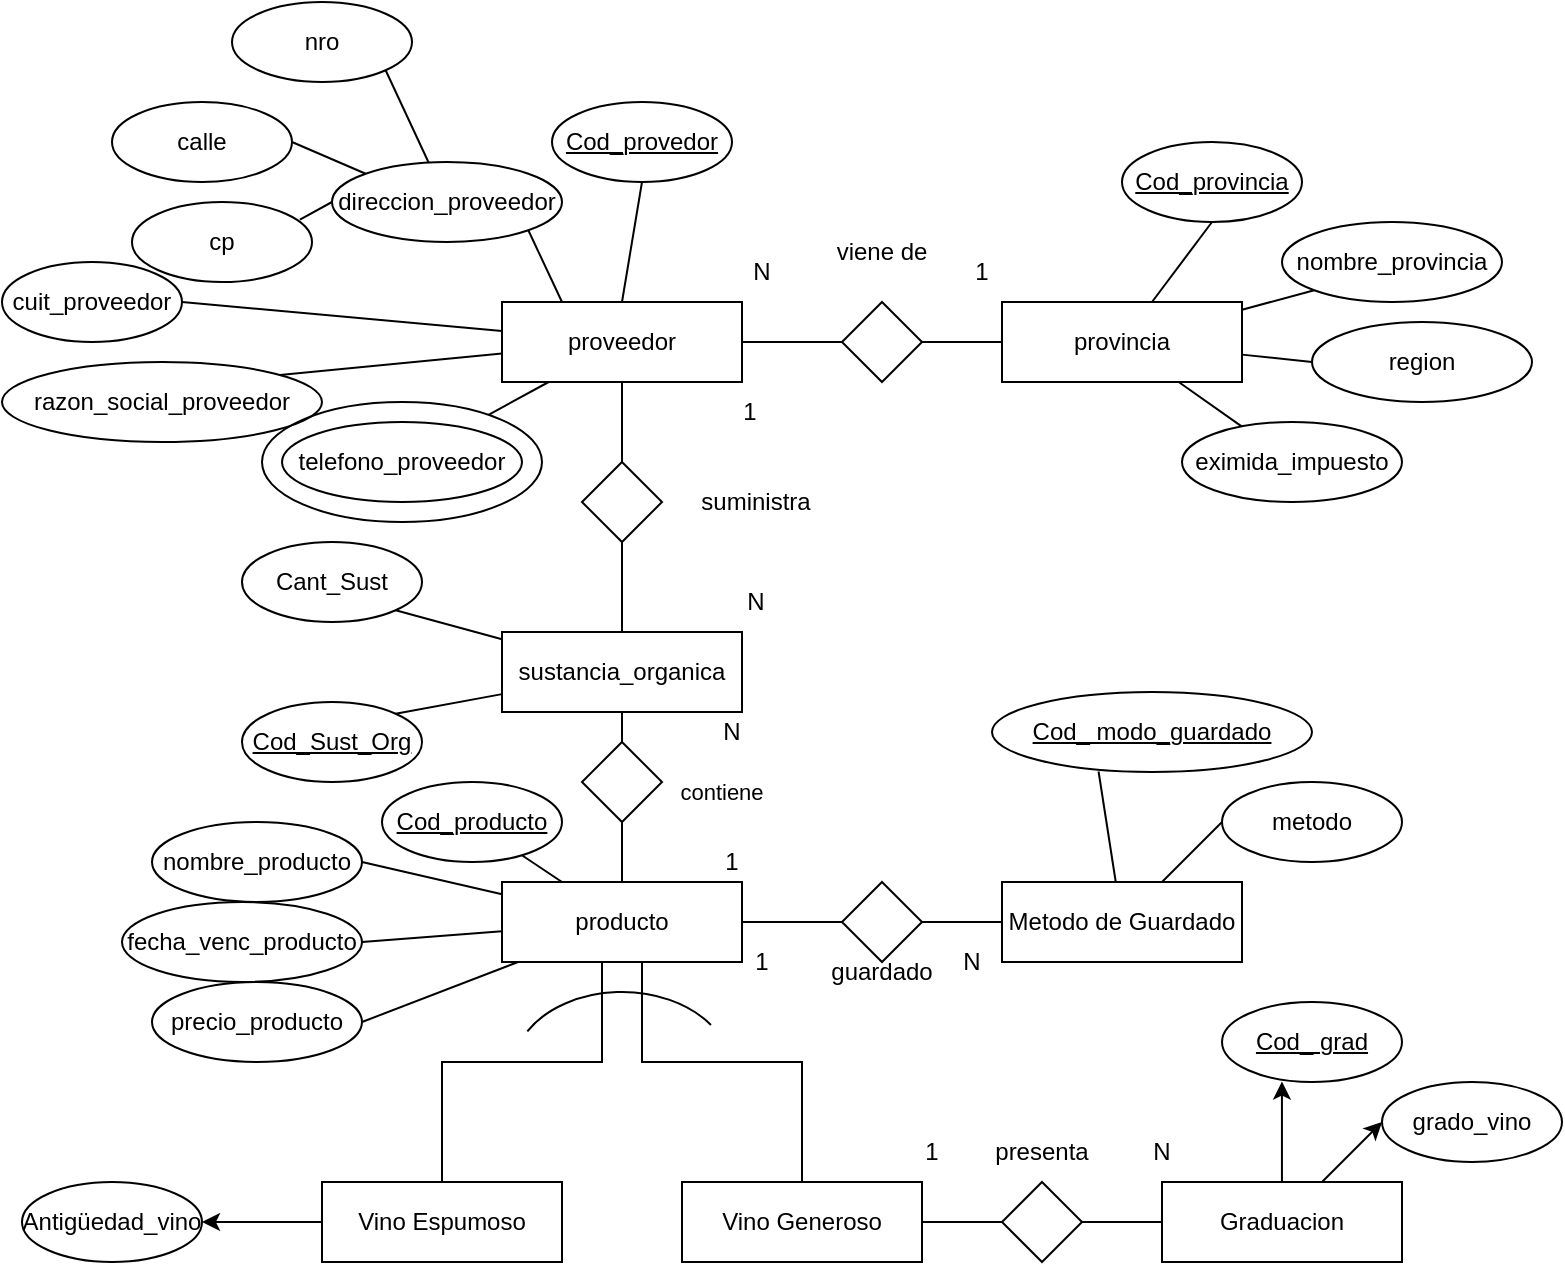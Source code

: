 <mxfile version="27.0.6">
  <diagram name="Página-1" id="CXLRczj3fuokDcTAWvKy">
    <mxGraphModel dx="3756" dy="1384" grid="1" gridSize="10" guides="1" tooltips="1" connect="1" arrows="1" fold="1" page="1" pageScale="1" pageWidth="827" pageHeight="1169" math="0" shadow="0">
      <root>
        <mxCell id="0" />
        <mxCell id="1" parent="0" />
        <mxCell id="NYzse5_KyK6MXLnURTMC-16" style="edgeStyle=orthogonalEdgeStyle;rounded=0;orthogonalLoop=1;jettySize=auto;html=1;exitX=0.5;exitY=1;exitDx=0;exitDy=0;entryX=0.5;entryY=0;entryDx=0;entryDy=0;strokeColor=default;curved=0;endArrow=none;startFill=0;" edge="1" parent="1" source="NYzse5_KyK6MXLnURTMC-7" target="NYzse5_KyK6MXLnURTMC-11">
          <mxGeometry relative="1" as="geometry">
            <Array as="points">
              <mxPoint x="310" y="650" />
              <mxPoint x="310" y="700" />
              <mxPoint x="230" y="700" />
            </Array>
          </mxGeometry>
        </mxCell>
        <mxCell id="NYzse5_KyK6MXLnURTMC-17" style="edgeStyle=orthogonalEdgeStyle;rounded=0;orthogonalLoop=1;jettySize=auto;html=1;exitX=0.75;exitY=1;exitDx=0;exitDy=0;entryX=0.5;entryY=0;entryDx=0;entryDy=0;strokeColor=default;curved=0;endArrow=none;startFill=0;" edge="1" parent="1" source="NYzse5_KyK6MXLnURTMC-7" target="NYzse5_KyK6MXLnURTMC-10">
          <mxGeometry relative="1" as="geometry">
            <Array as="points">
              <mxPoint x="330" y="650" />
              <mxPoint x="330" y="700" />
              <mxPoint x="410" y="700" />
            </Array>
          </mxGeometry>
        </mxCell>
        <mxCell id="NYzse5_KyK6MXLnURTMC-89" style="edgeStyle=none;shape=connector;rounded=0;orthogonalLoop=1;jettySize=auto;html=1;entryX=0.5;entryY=1;entryDx=0;entryDy=0;strokeColor=default;align=center;verticalAlign=middle;fontFamily=Helvetica;fontSize=11;fontColor=default;labelBackgroundColor=default;startFill=0;endArrow=none;" edge="1" parent="1" source="NYzse5_KyK6MXLnURTMC-7" target="NYzse5_KyK6MXLnURTMC-49">
          <mxGeometry relative="1" as="geometry" />
        </mxCell>
        <mxCell id="NYzse5_KyK6MXLnURTMC-95" style="edgeStyle=none;shape=connector;rounded=0;orthogonalLoop=1;jettySize=auto;html=1;entryX=1;entryY=0.5;entryDx=0;entryDy=0;strokeColor=default;align=center;verticalAlign=middle;fontFamily=Helvetica;fontSize=11;fontColor=default;labelBackgroundColor=default;startFill=0;endArrow=none;" edge="1" parent="1" source="NYzse5_KyK6MXLnURTMC-7" target="NYzse5_KyK6MXLnURTMC-93">
          <mxGeometry relative="1" as="geometry" />
        </mxCell>
        <mxCell id="NYzse5_KyK6MXLnURTMC-96" style="edgeStyle=none;shape=connector;rounded=0;orthogonalLoop=1;jettySize=auto;html=1;entryX=1;entryY=0.5;entryDx=0;entryDy=0;strokeColor=default;align=center;verticalAlign=middle;fontFamily=Helvetica;fontSize=11;fontColor=default;labelBackgroundColor=default;startFill=0;endArrow=none;" edge="1" parent="1" source="NYzse5_KyK6MXLnURTMC-7" target="NYzse5_KyK6MXLnURTMC-92">
          <mxGeometry relative="1" as="geometry" />
        </mxCell>
        <mxCell id="NYzse5_KyK6MXLnURTMC-97" style="edgeStyle=none;shape=connector;rounded=0;orthogonalLoop=1;jettySize=auto;html=1;entryX=1;entryY=0.5;entryDx=0;entryDy=0;strokeColor=default;align=center;verticalAlign=middle;fontFamily=Helvetica;fontSize=11;fontColor=default;labelBackgroundColor=default;startFill=0;endArrow=none;" edge="1" parent="1" source="NYzse5_KyK6MXLnURTMC-7" target="NYzse5_KyK6MXLnURTMC-94">
          <mxGeometry relative="1" as="geometry" />
        </mxCell>
        <mxCell id="NYzse5_KyK6MXLnURTMC-108" style="edgeStyle=none;shape=connector;rounded=0;orthogonalLoop=1;jettySize=auto;html=1;entryX=0;entryY=0.5;entryDx=0;entryDy=0;strokeColor=default;align=center;verticalAlign=middle;fontFamily=Helvetica;fontSize=11;fontColor=default;labelBackgroundColor=default;startFill=0;endArrow=none;" edge="1" parent="1" source="NYzse5_KyK6MXLnURTMC-7" target="NYzse5_KyK6MXLnURTMC-100">
          <mxGeometry relative="1" as="geometry" />
        </mxCell>
        <mxCell id="NYzse5_KyK6MXLnURTMC-7" value="producto" style="rounded=0;whiteSpace=wrap;html=1;" vertex="1" parent="1">
          <mxGeometry x="260" y="610" width="120" height="40" as="geometry" />
        </mxCell>
        <mxCell id="NYzse5_KyK6MXLnURTMC-32" style="edgeStyle=orthogonalEdgeStyle;rounded=0;orthogonalLoop=1;jettySize=auto;html=1;entryX=0;entryY=0.5;entryDx=0;entryDy=0;endArrow=none;startFill=0;" edge="1" parent="1" source="NYzse5_KyK6MXLnURTMC-10" target="NYzse5_KyK6MXLnURTMC-29">
          <mxGeometry relative="1" as="geometry" />
        </mxCell>
        <mxCell id="NYzse5_KyK6MXLnURTMC-10" value="Vino Generoso" style="rounded=0;whiteSpace=wrap;html=1;" vertex="1" parent="1">
          <mxGeometry x="350" y="760" width="120" height="40" as="geometry" />
        </mxCell>
        <mxCell id="NYzse5_KyK6MXLnURTMC-24" style="edgeStyle=orthogonalEdgeStyle;rounded=0;orthogonalLoop=1;jettySize=auto;html=1;" edge="1" parent="1" source="NYzse5_KyK6MXLnURTMC-11" target="NYzse5_KyK6MXLnURTMC-23">
          <mxGeometry relative="1" as="geometry" />
        </mxCell>
        <mxCell id="NYzse5_KyK6MXLnURTMC-11" value="Vino Espumoso" style="rounded=0;whiteSpace=wrap;html=1;" vertex="1" parent="1">
          <mxGeometry x="170" y="760" width="120" height="40" as="geometry" />
        </mxCell>
        <mxCell id="NYzse5_KyK6MXLnURTMC-83" style="edgeStyle=none;shape=connector;rounded=0;orthogonalLoop=1;jettySize=auto;html=1;strokeColor=default;align=center;verticalAlign=middle;fontFamily=Helvetica;fontSize=11;fontColor=default;labelBackgroundColor=default;startFill=0;endArrow=none;" edge="1" parent="1" source="NYzse5_KyK6MXLnURTMC-19" target="NYzse5_KyK6MXLnURTMC-7">
          <mxGeometry relative="1" as="geometry" />
        </mxCell>
        <mxCell id="NYzse5_KyK6MXLnURTMC-19" value="&lt;u&gt;Cod_producto&lt;/u&gt;" style="ellipse;whiteSpace=wrap;html=1;" vertex="1" parent="1">
          <mxGeometry x="200" y="560" width="90" height="40" as="geometry" />
        </mxCell>
        <mxCell id="NYzse5_KyK6MXLnURTMC-23" value="Antigüedad_vino" style="ellipse;whiteSpace=wrap;html=1;" vertex="1" parent="1">
          <mxGeometry x="20" y="760" width="90" height="40" as="geometry" />
        </mxCell>
        <mxCell id="NYzse5_KyK6MXLnURTMC-25" value="&lt;u&gt;Cod_ grad&lt;/u&gt;" style="ellipse;whiteSpace=wrap;html=1;" vertex="1" parent="1">
          <mxGeometry x="620" y="670" width="90" height="40" as="geometry" />
        </mxCell>
        <mxCell id="NYzse5_KyK6MXLnURTMC-39" style="edgeStyle=orthogonalEdgeStyle;rounded=0;orthogonalLoop=1;jettySize=auto;html=1;entryX=0;entryY=0.5;entryDx=0;entryDy=0;endArrow=none;startFill=0;" edge="1" parent="1" source="NYzse5_KyK6MXLnURTMC-29" target="NYzse5_KyK6MXLnURTMC-31">
          <mxGeometry relative="1" as="geometry" />
        </mxCell>
        <mxCell id="NYzse5_KyK6MXLnURTMC-29" value="" style="rhombus;whiteSpace=wrap;html=1;" vertex="1" parent="1">
          <mxGeometry x="510" y="760" width="40" height="40" as="geometry" />
        </mxCell>
        <mxCell id="NYzse5_KyK6MXLnURTMC-42" style="rounded=0;orthogonalLoop=1;jettySize=auto;html=1;entryX=0;entryY=0.5;entryDx=0;entryDy=0;" edge="1" parent="1" source="NYzse5_KyK6MXLnURTMC-31" target="NYzse5_KyK6MXLnURTMC-40">
          <mxGeometry relative="1" as="geometry" />
        </mxCell>
        <mxCell id="NYzse5_KyK6MXLnURTMC-31" value="Graduacion" style="rounded=0;whiteSpace=wrap;html=1;" vertex="1" parent="1">
          <mxGeometry x="590" y="760" width="120" height="40" as="geometry" />
        </mxCell>
        <mxCell id="NYzse5_KyK6MXLnURTMC-40" value="grado_vino" style="ellipse;whiteSpace=wrap;html=1;" vertex="1" parent="1">
          <mxGeometry x="700" y="710" width="90" height="40" as="geometry" />
        </mxCell>
        <mxCell id="NYzse5_KyK6MXLnURTMC-41" style="edgeStyle=orthogonalEdgeStyle;rounded=0;orthogonalLoop=1;jettySize=auto;html=1;entryX=0.333;entryY=0.994;entryDx=0;entryDy=0;entryPerimeter=0;" edge="1" parent="1" source="NYzse5_KyK6MXLnURTMC-31" target="NYzse5_KyK6MXLnURTMC-25">
          <mxGeometry relative="1" as="geometry" />
        </mxCell>
        <mxCell id="NYzse5_KyK6MXLnURTMC-45" value="1" style="text;html=1;align=center;verticalAlign=middle;whiteSpace=wrap;rounded=0;" vertex="1" parent="1">
          <mxGeometry x="445" y="730" width="60" height="30" as="geometry" />
        </mxCell>
        <mxCell id="NYzse5_KyK6MXLnURTMC-46" value="N" style="text;html=1;align=center;verticalAlign=middle;whiteSpace=wrap;rounded=0;" vertex="1" parent="1">
          <mxGeometry x="560" y="730" width="60" height="30" as="geometry" />
        </mxCell>
        <mxCell id="NYzse5_KyK6MXLnURTMC-63" style="edgeStyle=none;rounded=0;orthogonalLoop=1;jettySize=auto;html=1;entryX=0.5;entryY=1;entryDx=0;entryDy=0;startArrow=none;startFill=0;endArrow=none;" edge="1" parent="1" source="NYzse5_KyK6MXLnURTMC-49" target="NYzse5_KyK6MXLnURTMC-51">
          <mxGeometry relative="1" as="geometry" />
        </mxCell>
        <mxCell id="NYzse5_KyK6MXLnURTMC-49" value="" style="rhombus;whiteSpace=wrap;html=1;" vertex="1" parent="1">
          <mxGeometry x="300" y="540" width="40" height="40" as="geometry" />
        </mxCell>
        <mxCell id="NYzse5_KyK6MXLnURTMC-50" value="presenta" style="text;html=1;align=center;verticalAlign=middle;whiteSpace=wrap;rounded=0;" vertex="1" parent="1">
          <mxGeometry x="500" y="730" width="60" height="30" as="geometry" />
        </mxCell>
        <mxCell id="NYzse5_KyK6MXLnURTMC-57" style="edgeStyle=none;rounded=0;orthogonalLoop=1;jettySize=auto;html=1;entryX=1;entryY=1;entryDx=0;entryDy=0;endArrow=none;startFill=0;" edge="1" parent="1" source="NYzse5_KyK6MXLnURTMC-51" target="NYzse5_KyK6MXLnURTMC-53">
          <mxGeometry relative="1" as="geometry" />
        </mxCell>
        <mxCell id="NYzse5_KyK6MXLnURTMC-87" style="edgeStyle=none;shape=connector;rounded=0;orthogonalLoop=1;jettySize=auto;html=1;entryX=1;entryY=0;entryDx=0;entryDy=0;strokeColor=default;align=center;verticalAlign=middle;fontFamily=Helvetica;fontSize=11;fontColor=default;labelBackgroundColor=default;startFill=0;endArrow=none;" edge="1" parent="1" source="NYzse5_KyK6MXLnURTMC-51" target="NYzse5_KyK6MXLnURTMC-52">
          <mxGeometry relative="1" as="geometry" />
        </mxCell>
        <mxCell id="NYzse5_KyK6MXLnURTMC-51" value="sustancia_organica" style="rounded=0;whiteSpace=wrap;html=1;" vertex="1" parent="1">
          <mxGeometry x="260" y="485" width="120" height="40" as="geometry" />
        </mxCell>
        <mxCell id="NYzse5_KyK6MXLnURTMC-52" value="&lt;u&gt;Cod_Sust_Org&lt;/u&gt;" style="ellipse;whiteSpace=wrap;html=1;" vertex="1" parent="1">
          <mxGeometry x="130" y="520" width="90" height="40" as="geometry" />
        </mxCell>
        <mxCell id="NYzse5_KyK6MXLnURTMC-53" value="Cant_Sust" style="ellipse;whiteSpace=wrap;html=1;" vertex="1" parent="1">
          <mxGeometry x="130" y="440" width="90" height="40" as="geometry" />
        </mxCell>
        <mxCell id="NYzse5_KyK6MXLnURTMC-61" value="" style="verticalLabelPosition=bottom;verticalAlign=top;html=1;shape=mxgraph.basic.arc;startAngle=0.835;endAngle=0.15;" vertex="1" parent="1">
          <mxGeometry x="265" y="665" width="110" height="80" as="geometry" />
        </mxCell>
        <mxCell id="NYzse5_KyK6MXLnURTMC-81" style="edgeStyle=none;shape=connector;rounded=0;orthogonalLoop=1;jettySize=auto;html=1;entryX=0;entryY=0.5;entryDx=0;entryDy=0;strokeColor=default;align=center;verticalAlign=middle;fontFamily=Helvetica;fontSize=11;fontColor=default;labelBackgroundColor=default;startFill=0;endArrow=none;" edge="1" parent="1" source="NYzse5_KyK6MXLnURTMC-65" target="NYzse5_KyK6MXLnURTMC-68">
          <mxGeometry relative="1" as="geometry" />
        </mxCell>
        <mxCell id="NYzse5_KyK6MXLnURTMC-110" style="edgeStyle=none;shape=connector;rounded=0;orthogonalLoop=1;jettySize=auto;html=1;entryX=1;entryY=0.5;entryDx=0;entryDy=0;strokeColor=default;align=center;verticalAlign=middle;fontFamily=Helvetica;fontSize=11;fontColor=default;labelBackgroundColor=default;startFill=0;endArrow=none;" edge="1" parent="1" source="NYzse5_KyK6MXLnURTMC-65" target="NYzse5_KyK6MXLnURTMC-67">
          <mxGeometry relative="1" as="geometry" />
        </mxCell>
        <mxCell id="NYzse5_KyK6MXLnURTMC-111" style="edgeStyle=none;shape=connector;rounded=0;orthogonalLoop=1;jettySize=auto;html=1;strokeColor=default;align=center;verticalAlign=middle;fontFamily=Helvetica;fontSize=11;fontColor=default;labelBackgroundColor=default;startFill=0;endArrow=none;" edge="1" parent="1" source="NYzse5_KyK6MXLnURTMC-65" target="NYzse5_KyK6MXLnURTMC-71">
          <mxGeometry relative="1" as="geometry" />
        </mxCell>
        <mxCell id="NYzse5_KyK6MXLnURTMC-116" style="edgeStyle=none;shape=connector;rounded=0;orthogonalLoop=1;jettySize=auto;html=1;entryX=0;entryY=0.5;entryDx=0;entryDy=0;strokeColor=default;align=center;verticalAlign=middle;fontFamily=Helvetica;fontSize=11;fontColor=default;labelBackgroundColor=default;startFill=0;endArrow=none;" edge="1" parent="1" source="NYzse5_KyK6MXLnURTMC-65" target="NYzse5_KyK6MXLnURTMC-112">
          <mxGeometry relative="1" as="geometry" />
        </mxCell>
        <mxCell id="NYzse5_KyK6MXLnURTMC-65" value="proveedor" style="rounded=0;whiteSpace=wrap;html=1;" vertex="1" parent="1">
          <mxGeometry x="260" y="320" width="120" height="40" as="geometry" />
        </mxCell>
        <mxCell id="NYzse5_KyK6MXLnURTMC-79" style="edgeStyle=none;shape=connector;rounded=0;orthogonalLoop=1;jettySize=auto;html=1;exitX=0.5;exitY=1;exitDx=0;exitDy=0;entryX=0.5;entryY=0;entryDx=0;entryDy=0;strokeColor=default;align=center;verticalAlign=middle;fontFamily=Helvetica;fontSize=11;fontColor=default;labelBackgroundColor=default;startFill=0;endArrow=none;" edge="1" parent="1" source="NYzse5_KyK6MXLnURTMC-66" target="NYzse5_KyK6MXLnURTMC-65">
          <mxGeometry relative="1" as="geometry" />
        </mxCell>
        <mxCell id="NYzse5_KyK6MXLnURTMC-66" value="&lt;u&gt;Cod_provedor&lt;/u&gt;" style="ellipse;whiteSpace=wrap;html=1;" vertex="1" parent="1">
          <mxGeometry x="285" y="220" width="90" height="40" as="geometry" />
        </mxCell>
        <mxCell id="NYzse5_KyK6MXLnURTMC-67" value="cuit_proveedor" style="ellipse;whiteSpace=wrap;html=1;" vertex="1" parent="1">
          <mxGeometry x="10" y="300" width="90" height="40" as="geometry" />
        </mxCell>
        <mxCell id="NYzse5_KyK6MXLnURTMC-68" value="razon_social_&lt;span style=&quot;background-color: transparent; color: light-dark(rgb(0, 0, 0), rgb(255, 255, 255));&quot;&gt;proveedor&lt;/span&gt;" style="ellipse;whiteSpace=wrap;html=1;" vertex="1" parent="1">
          <mxGeometry x="10" y="350" width="160" height="40" as="geometry" />
        </mxCell>
        <mxCell id="NYzse5_KyK6MXLnURTMC-75" style="edgeStyle=none;rounded=0;orthogonalLoop=1;jettySize=auto;html=1;entryX=1;entryY=1;entryDx=0;entryDy=0;endArrow=none;startFill=0;" edge="1" parent="1" source="NYzse5_KyK6MXLnURTMC-69" target="NYzse5_KyK6MXLnURTMC-74">
          <mxGeometry relative="1" as="geometry" />
        </mxCell>
        <mxCell id="NYzse5_KyK6MXLnURTMC-76" style="edgeStyle=none;shape=connector;rounded=0;orthogonalLoop=1;jettySize=auto;html=1;exitX=0;exitY=0;exitDx=0;exitDy=0;entryX=1;entryY=0.5;entryDx=0;entryDy=0;strokeColor=default;align=center;verticalAlign=middle;fontFamily=Helvetica;fontSize=11;fontColor=default;labelBackgroundColor=default;startFill=0;endArrow=none;" edge="1" parent="1" source="NYzse5_KyK6MXLnURTMC-69" target="NYzse5_KyK6MXLnURTMC-72">
          <mxGeometry relative="1" as="geometry" />
        </mxCell>
        <mxCell id="NYzse5_KyK6MXLnURTMC-78" style="edgeStyle=none;shape=connector;rounded=0;orthogonalLoop=1;jettySize=auto;html=1;exitX=1;exitY=1;exitDx=0;exitDy=0;entryX=0.25;entryY=0;entryDx=0;entryDy=0;strokeColor=default;align=center;verticalAlign=middle;fontFamily=Helvetica;fontSize=11;fontColor=default;labelBackgroundColor=default;startFill=0;endArrow=none;" edge="1" parent="1" source="NYzse5_KyK6MXLnURTMC-69" target="NYzse5_KyK6MXLnURTMC-65">
          <mxGeometry relative="1" as="geometry" />
        </mxCell>
        <mxCell id="NYzse5_KyK6MXLnURTMC-69" value="direccion_proveedor" style="ellipse;whiteSpace=wrap;html=1;" vertex="1" parent="1">
          <mxGeometry x="175" y="250" width="115" height="40" as="geometry" />
        </mxCell>
        <mxCell id="NYzse5_KyK6MXLnURTMC-70" value="telefono_proveedor" style="ellipse;whiteSpace=wrap;html=1;strokeColor=default;perimeterSpacing=8;" vertex="1" parent="1">
          <mxGeometry x="150" y="380" width="120" height="40" as="geometry" />
        </mxCell>
        <mxCell id="NYzse5_KyK6MXLnURTMC-71" value="" style="ellipse;whiteSpace=wrap;html=1;fillColor=none;" vertex="1" parent="1">
          <mxGeometry x="140" y="370" width="140" height="60" as="geometry" />
        </mxCell>
        <mxCell id="NYzse5_KyK6MXLnURTMC-72" value="calle" style="ellipse;whiteSpace=wrap;html=1;" vertex="1" parent="1">
          <mxGeometry x="65" y="220" width="90" height="40" as="geometry" />
        </mxCell>
        <mxCell id="NYzse5_KyK6MXLnURTMC-73" value="cp" style="ellipse;whiteSpace=wrap;html=1;" vertex="1" parent="1">
          <mxGeometry x="75" y="270" width="90" height="40" as="geometry" />
        </mxCell>
        <mxCell id="NYzse5_KyK6MXLnURTMC-74" value="nro" style="ellipse;whiteSpace=wrap;html=1;" vertex="1" parent="1">
          <mxGeometry x="125" y="170" width="90" height="40" as="geometry" />
        </mxCell>
        <mxCell id="NYzse5_KyK6MXLnURTMC-77" style="edgeStyle=none;shape=connector;rounded=0;orthogonalLoop=1;jettySize=auto;html=1;exitX=0;exitY=0.5;exitDx=0;exitDy=0;entryX=0.933;entryY=0.22;entryDx=0;entryDy=0;entryPerimeter=0;strokeColor=default;align=center;verticalAlign=middle;fontFamily=Helvetica;fontSize=11;fontColor=default;labelBackgroundColor=default;startFill=0;endArrow=none;" edge="1" parent="1" source="NYzse5_KyK6MXLnURTMC-69" target="NYzse5_KyK6MXLnURTMC-73">
          <mxGeometry relative="1" as="geometry" />
        </mxCell>
        <mxCell id="NYzse5_KyK6MXLnURTMC-84" value="1" style="text;html=1;align=center;verticalAlign=middle;whiteSpace=wrap;rounded=0;" vertex="1" parent="1">
          <mxGeometry x="345" y="585" width="60" height="30" as="geometry" />
        </mxCell>
        <mxCell id="NYzse5_KyK6MXLnURTMC-85" value="N" style="text;html=1;align=center;verticalAlign=middle;whiteSpace=wrap;rounded=0;" vertex="1" parent="1">
          <mxGeometry x="345" y="520" width="60" height="30" as="geometry" />
        </mxCell>
        <mxCell id="NYzse5_KyK6MXLnURTMC-90" style="edgeStyle=none;shape=connector;rounded=0;orthogonalLoop=1;jettySize=auto;html=1;entryX=0.5;entryY=0;entryDx=0;entryDy=0;strokeColor=default;align=center;verticalAlign=middle;fontFamily=Helvetica;fontSize=11;fontColor=default;labelBackgroundColor=default;startFill=0;endArrow=none;" edge="1" parent="1" source="NYzse5_KyK6MXLnURTMC-88" target="NYzse5_KyK6MXLnURTMC-51">
          <mxGeometry relative="1" as="geometry" />
        </mxCell>
        <mxCell id="NYzse5_KyK6MXLnURTMC-91" style="edgeStyle=none;shape=connector;rounded=0;orthogonalLoop=1;jettySize=auto;html=1;strokeColor=default;align=center;verticalAlign=middle;fontFamily=Helvetica;fontSize=11;fontColor=default;labelBackgroundColor=default;startFill=0;endArrow=none;" edge="1" parent="1" source="NYzse5_KyK6MXLnURTMC-88" target="NYzse5_KyK6MXLnURTMC-65">
          <mxGeometry relative="1" as="geometry" />
        </mxCell>
        <mxCell id="NYzse5_KyK6MXLnURTMC-88" value="" style="rhombus;whiteSpace=wrap;html=1;" vertex="1" parent="1">
          <mxGeometry x="300" y="400" width="40" height="40" as="geometry" />
        </mxCell>
        <mxCell id="NYzse5_KyK6MXLnURTMC-92" value="fecha_venc_producto" style="ellipse;whiteSpace=wrap;html=1;" vertex="1" parent="1">
          <mxGeometry x="70" y="620" width="120" height="40" as="geometry" />
        </mxCell>
        <mxCell id="NYzse5_KyK6MXLnURTMC-93" value="nombre_producto" style="ellipse;whiteSpace=wrap;html=1;" vertex="1" parent="1">
          <mxGeometry x="85" y="580" width="105" height="40" as="geometry" />
        </mxCell>
        <mxCell id="NYzse5_KyK6MXLnURTMC-94" value="precio_producto" style="ellipse;whiteSpace=wrap;html=1;" vertex="1" parent="1">
          <mxGeometry x="85" y="660" width="105" height="40" as="geometry" />
        </mxCell>
        <mxCell id="NYzse5_KyK6MXLnURTMC-98" value="&lt;u&gt;Cod_ modo_guardado&lt;/u&gt;" style="ellipse;whiteSpace=wrap;html=1;" vertex="1" parent="1">
          <mxGeometry x="505" y="515" width="160" height="40" as="geometry" />
        </mxCell>
        <mxCell id="NYzse5_KyK6MXLnURTMC-99" style="edgeStyle=orthogonalEdgeStyle;rounded=0;orthogonalLoop=1;jettySize=auto;html=1;entryX=0;entryY=0.5;entryDx=0;entryDy=0;endArrow=none;startFill=0;" edge="1" parent="1" source="NYzse5_KyK6MXLnURTMC-100" target="NYzse5_KyK6MXLnURTMC-102">
          <mxGeometry relative="1" as="geometry" />
        </mxCell>
        <mxCell id="NYzse5_KyK6MXLnURTMC-100" value="" style="rhombus;whiteSpace=wrap;html=1;" vertex="1" parent="1">
          <mxGeometry x="430" y="610" width="40" height="40" as="geometry" />
        </mxCell>
        <mxCell id="NYzse5_KyK6MXLnURTMC-101" style="rounded=0;orthogonalLoop=1;jettySize=auto;html=1;entryX=0;entryY=0.5;entryDx=0;entryDy=0;endArrow=none;startFill=0;" edge="1" parent="1" source="NYzse5_KyK6MXLnURTMC-102" target="NYzse5_KyK6MXLnURTMC-103">
          <mxGeometry relative="1" as="geometry" />
        </mxCell>
        <mxCell id="NYzse5_KyK6MXLnURTMC-102" value="Metodo de Guardado" style="rounded=0;whiteSpace=wrap;html=1;" vertex="1" parent="1">
          <mxGeometry x="510" y="610" width="120" height="40" as="geometry" />
        </mxCell>
        <mxCell id="NYzse5_KyK6MXLnURTMC-103" value="metodo" style="ellipse;whiteSpace=wrap;html=1;" vertex="1" parent="1">
          <mxGeometry x="620" y="560" width="90" height="40" as="geometry" />
        </mxCell>
        <mxCell id="NYzse5_KyK6MXLnURTMC-104" style="rounded=0;orthogonalLoop=1;jettySize=auto;html=1;entryX=0.333;entryY=0.994;entryDx=0;entryDy=0;entryPerimeter=0;endArrow=none;startFill=0;" edge="1" parent="1" source="NYzse5_KyK6MXLnURTMC-102" target="NYzse5_KyK6MXLnURTMC-98">
          <mxGeometry relative="1" as="geometry" />
        </mxCell>
        <mxCell id="NYzse5_KyK6MXLnURTMC-105" value="N" style="text;html=1;align=center;verticalAlign=middle;whiteSpace=wrap;rounded=0;" vertex="1" parent="1">
          <mxGeometry x="465" y="635" width="60" height="30" as="geometry" />
        </mxCell>
        <mxCell id="NYzse5_KyK6MXLnURTMC-106" value="guardado" style="text;html=1;align=center;verticalAlign=middle;whiteSpace=wrap;rounded=0;" vertex="1" parent="1">
          <mxGeometry x="420" y="640" width="60" height="30" as="geometry" />
        </mxCell>
        <mxCell id="NYzse5_KyK6MXLnURTMC-109" value="1" style="text;html=1;align=center;verticalAlign=middle;whiteSpace=wrap;rounded=0;" vertex="1" parent="1">
          <mxGeometry x="360" y="635" width="60" height="30" as="geometry" />
        </mxCell>
        <mxCell id="NYzse5_KyK6MXLnURTMC-117" style="edgeStyle=none;shape=connector;rounded=0;orthogonalLoop=1;jettySize=auto;html=1;strokeColor=default;align=center;verticalAlign=middle;fontFamily=Helvetica;fontSize=11;fontColor=default;labelBackgroundColor=default;startFill=0;endArrow=none;" edge="1" parent="1" source="NYzse5_KyK6MXLnURTMC-112" target="NYzse5_KyK6MXLnURTMC-115">
          <mxGeometry relative="1" as="geometry" />
        </mxCell>
        <mxCell id="NYzse5_KyK6MXLnURTMC-112" value="" style="rhombus;whiteSpace=wrap;html=1;" vertex="1" parent="1">
          <mxGeometry x="430" y="320" width="40" height="40" as="geometry" />
        </mxCell>
        <mxCell id="NYzse5_KyK6MXLnURTMC-113" value="viene de" style="text;html=1;align=center;verticalAlign=middle;whiteSpace=wrap;rounded=0;" vertex="1" parent="1">
          <mxGeometry x="420" y="280" width="60" height="30" as="geometry" />
        </mxCell>
        <mxCell id="NYzse5_KyK6MXLnURTMC-123" style="edgeStyle=none;shape=connector;rounded=0;orthogonalLoop=1;jettySize=auto;html=1;entryX=0.5;entryY=1;entryDx=0;entryDy=0;strokeColor=default;align=center;verticalAlign=middle;fontFamily=Helvetica;fontSize=11;fontColor=default;labelBackgroundColor=default;startFill=0;endArrow=none;" edge="1" parent="1" source="NYzse5_KyK6MXLnURTMC-115" target="NYzse5_KyK6MXLnURTMC-122">
          <mxGeometry relative="1" as="geometry" />
        </mxCell>
        <mxCell id="NYzse5_KyK6MXLnURTMC-124" style="edgeStyle=none;shape=connector;rounded=0;orthogonalLoop=1;jettySize=auto;html=1;entryX=0;entryY=1;entryDx=0;entryDy=0;strokeColor=default;align=center;verticalAlign=middle;fontFamily=Helvetica;fontSize=11;fontColor=default;labelBackgroundColor=default;startFill=0;endArrow=none;" edge="1" parent="1" source="NYzse5_KyK6MXLnURTMC-115" target="NYzse5_KyK6MXLnURTMC-121">
          <mxGeometry relative="1" as="geometry" />
        </mxCell>
        <mxCell id="NYzse5_KyK6MXLnURTMC-127" style="edgeStyle=none;shape=connector;rounded=0;orthogonalLoop=1;jettySize=auto;html=1;entryX=0;entryY=0.5;entryDx=0;entryDy=0;strokeColor=default;align=center;verticalAlign=middle;fontFamily=Helvetica;fontSize=11;fontColor=default;labelBackgroundColor=default;startFill=0;endArrow=none;" edge="1" parent="1" source="NYzse5_KyK6MXLnURTMC-115" target="NYzse5_KyK6MXLnURTMC-126">
          <mxGeometry relative="1" as="geometry" />
        </mxCell>
        <mxCell id="NYzse5_KyK6MXLnURTMC-129" style="edgeStyle=none;shape=connector;rounded=0;orthogonalLoop=1;jettySize=auto;html=1;strokeColor=default;align=center;verticalAlign=middle;fontFamily=Helvetica;fontSize=11;fontColor=default;labelBackgroundColor=default;startFill=0;endArrow=none;" edge="1" parent="1" source="NYzse5_KyK6MXLnURTMC-115" target="NYzse5_KyK6MXLnURTMC-128">
          <mxGeometry relative="1" as="geometry" />
        </mxCell>
        <mxCell id="NYzse5_KyK6MXLnURTMC-115" value="provincia" style="rounded=0;whiteSpace=wrap;html=1;" vertex="1" parent="1">
          <mxGeometry x="510" y="320" width="120" height="40" as="geometry" />
        </mxCell>
        <mxCell id="NYzse5_KyK6MXLnURTMC-118" value="1" style="text;html=1;align=center;verticalAlign=middle;whiteSpace=wrap;rounded=0;" vertex="1" parent="1">
          <mxGeometry x="470" y="290" width="60" height="30" as="geometry" />
        </mxCell>
        <mxCell id="NYzse5_KyK6MXLnURTMC-119" value="N" style="text;html=1;align=center;verticalAlign=middle;whiteSpace=wrap;rounded=0;" vertex="1" parent="1">
          <mxGeometry x="360" y="290" width="60" height="30" as="geometry" />
        </mxCell>
        <mxCell id="NYzse5_KyK6MXLnURTMC-121" value="nombre_provincia" style="ellipse;whiteSpace=wrap;html=1;" vertex="1" parent="1">
          <mxGeometry x="650" y="280" width="110" height="40" as="geometry" />
        </mxCell>
        <mxCell id="NYzse5_KyK6MXLnURTMC-122" value="&lt;u&gt;Cod_provincia&lt;/u&gt;" style="ellipse;whiteSpace=wrap;html=1;" vertex="1" parent="1">
          <mxGeometry x="570" y="240" width="90" height="40" as="geometry" />
        </mxCell>
        <mxCell id="NYzse5_KyK6MXLnURTMC-126" value="region" style="ellipse;whiteSpace=wrap;html=1;" vertex="1" parent="1">
          <mxGeometry x="665" y="330" width="110" height="40" as="geometry" />
        </mxCell>
        <mxCell id="NYzse5_KyK6MXLnURTMC-128" value="eximida_impuesto" style="ellipse;whiteSpace=wrap;html=1;" vertex="1" parent="1">
          <mxGeometry x="600" y="380" width="110" height="40" as="geometry" />
        </mxCell>
        <mxCell id="NYzse5_KyK6MXLnURTMC-130" value="contiene" style="text;html=1;align=center;verticalAlign=middle;whiteSpace=wrap;rounded=0;fontFamily=Helvetica;fontSize=11;fontColor=default;labelBackgroundColor=default;" vertex="1" parent="1">
          <mxGeometry x="340" y="550" width="60" height="30" as="geometry" />
        </mxCell>
        <mxCell id="NYzse5_KyK6MXLnURTMC-131" value="suministra" style="text;html=1;align=center;verticalAlign=middle;whiteSpace=wrap;rounded=0;" vertex="1" parent="1">
          <mxGeometry x="354" y="400" width="66" height="40" as="geometry" />
        </mxCell>
        <mxCell id="NYzse5_KyK6MXLnURTMC-132" value="1" style="text;html=1;align=center;verticalAlign=middle;whiteSpace=wrap;rounded=0;" vertex="1" parent="1">
          <mxGeometry x="354" y="360" width="60" height="30" as="geometry" />
        </mxCell>
        <mxCell id="NYzse5_KyK6MXLnURTMC-133" value="N" style="text;html=1;align=center;verticalAlign=middle;whiteSpace=wrap;rounded=0;" vertex="1" parent="1">
          <mxGeometry x="357" y="455" width="60" height="30" as="geometry" />
        </mxCell>
      </root>
    </mxGraphModel>
  </diagram>
</mxfile>
